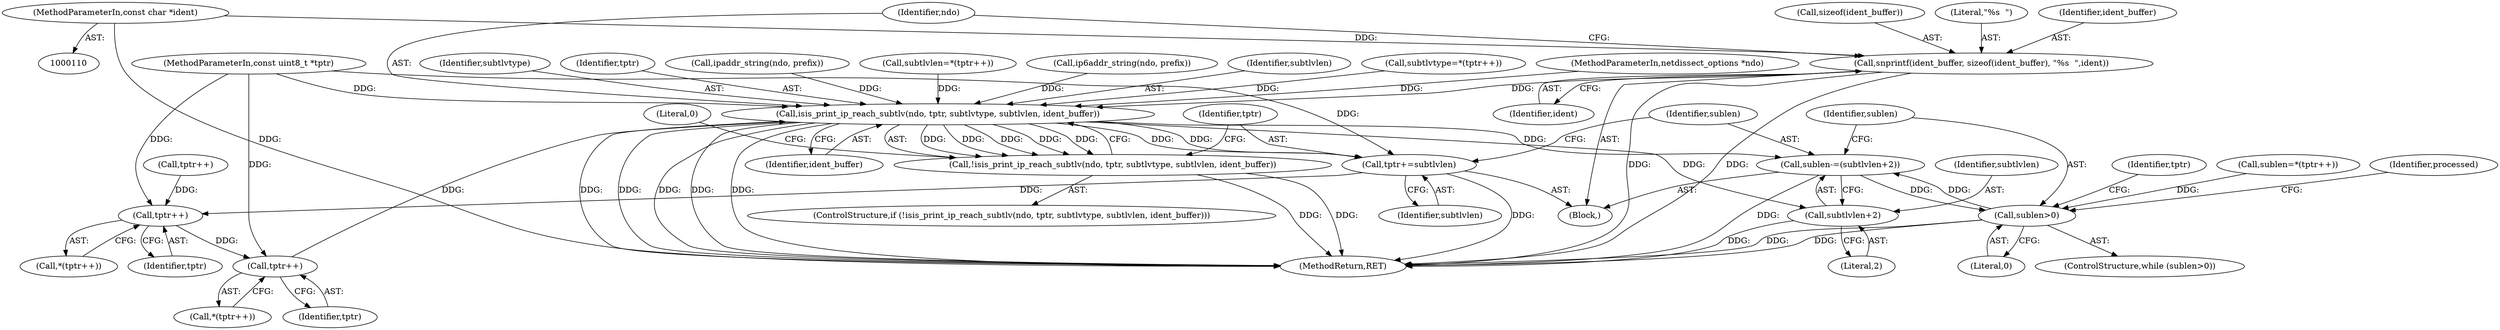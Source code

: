 digraph "0_tcpdump_979dcefd7b259e9e233f77fe1c5312793bfd948f@API" {
"1000398" [label="(Call,snprintf(ident_buffer, sizeof(ident_buffer), \"%s  \",ident))"];
"1000113" [label="(MethodParameterIn,const char *ident)"];
"1000406" [label="(Call,isis_print_ip_reach_subtlv(ndo, tptr, subtlvtype, subtlvlen, ident_buffer))"];
"1000405" [label="(Call,!isis_print_ip_reach_subtlv(ndo, tptr, subtlvtype, subtlvlen, ident_buffer))"];
"1000414" [label="(Call,tptr+=subtlvlen)"];
"1000391" [label="(Call,tptr++)"];
"1000396" [label="(Call,tptr++)"];
"1000417" [label="(Call,sublen-=(subtlvlen+2))"];
"1000376" [label="(Call,sublen>0)"];
"1000419" [label="(Call,subtlvlen+2)"];
"1000424" [label="(MethodReturn,RET)"];
"1000396" [label="(Call,tptr++)"];
"1000404" [label="(ControlStructure,if (!isis_print_ip_reach_subtlv(ndo, tptr, subtlvtype, subtlvlen, ident_buffer)))"];
"1000384" [label="(Identifier,tptr)"];
"1000391" [label="(Call,tptr++)"];
"1000362" [label="(Call,tptr++)"];
"1000409" [label="(Identifier,subtlvtype)"];
"1000417" [label="(Call,sublen-=(subtlvlen+2))"];
"1000408" [label="(Identifier,tptr)"];
"1000405" [label="(Call,!isis_print_ip_reach_subtlv(ndo, tptr, subtlvtype, subtlvlen, ident_buffer))"];
"1000375" [label="(ControlStructure,while (sublen>0))"];
"1000359" [label="(Call,sublen=*(tptr++))"];
"1000395" [label="(Call,*(tptr++))"];
"1000113" [label="(MethodParameterIn,const char *ident)"];
"1000411" [label="(Identifier,ident_buffer)"];
"1000421" [label="(Literal,2)"];
"1000111" [label="(MethodParameterIn,netdissect_options *ndo)"];
"1000397" [label="(Identifier,tptr)"];
"1000406" [label="(Call,isis_print_ip_reach_subtlv(ndo, tptr, subtlvtype, subtlvlen, ident_buffer))"];
"1000112" [label="(MethodParameterIn,const uint8_t *tptr)"];
"1000415" [label="(Identifier,tptr)"];
"1000377" [label="(Identifier,sublen)"];
"1000378" [label="(Literal,0)"];
"1000413" [label="(Literal,0)"];
"1000407" [label="(Identifier,ndo)"];
"1000376" [label="(Call,sublen>0)"];
"1000271" [label="(Call,ipaddr_string(ndo, prefix))"];
"1000423" [label="(Identifier,processed)"];
"1000414" [label="(Call,tptr+=subtlvlen)"];
"1000398" [label="(Call,snprintf(ident_buffer, sizeof(ident_buffer), \"%s  \",ident))"];
"1000420" [label="(Identifier,subtlvlen)"];
"1000393" [label="(Call,subtlvlen=*(tptr++))"];
"1000392" [label="(Identifier,tptr)"];
"1000419" [label="(Call,subtlvlen+2)"];
"1000288" [label="(Call,ip6addr_string(ndo, prefix))"];
"1000390" [label="(Call,*(tptr++))"];
"1000403" [label="(Identifier,ident)"];
"1000410" [label="(Identifier,subtlvlen)"];
"1000388" [label="(Call,subtlvtype=*(tptr++))"];
"1000402" [label="(Literal,\"%s  \")"];
"1000416" [label="(Identifier,subtlvlen)"];
"1000379" [label="(Block,)"];
"1000418" [label="(Identifier,sublen)"];
"1000399" [label="(Identifier,ident_buffer)"];
"1000400" [label="(Call,sizeof(ident_buffer))"];
"1000398" -> "1000379"  [label="AST: "];
"1000398" -> "1000403"  [label="CFG: "];
"1000399" -> "1000398"  [label="AST: "];
"1000400" -> "1000398"  [label="AST: "];
"1000402" -> "1000398"  [label="AST: "];
"1000403" -> "1000398"  [label="AST: "];
"1000407" -> "1000398"  [label="CFG: "];
"1000398" -> "1000424"  [label="DDG: "];
"1000398" -> "1000424"  [label="DDG: "];
"1000113" -> "1000398"  [label="DDG: "];
"1000398" -> "1000406"  [label="DDG: "];
"1000113" -> "1000110"  [label="AST: "];
"1000113" -> "1000424"  [label="DDG: "];
"1000406" -> "1000405"  [label="AST: "];
"1000406" -> "1000411"  [label="CFG: "];
"1000407" -> "1000406"  [label="AST: "];
"1000408" -> "1000406"  [label="AST: "];
"1000409" -> "1000406"  [label="AST: "];
"1000410" -> "1000406"  [label="AST: "];
"1000411" -> "1000406"  [label="AST: "];
"1000405" -> "1000406"  [label="CFG: "];
"1000406" -> "1000424"  [label="DDG: "];
"1000406" -> "1000424"  [label="DDG: "];
"1000406" -> "1000424"  [label="DDG: "];
"1000406" -> "1000424"  [label="DDG: "];
"1000406" -> "1000424"  [label="DDG: "];
"1000406" -> "1000405"  [label="DDG: "];
"1000406" -> "1000405"  [label="DDG: "];
"1000406" -> "1000405"  [label="DDG: "];
"1000406" -> "1000405"  [label="DDG: "];
"1000406" -> "1000405"  [label="DDG: "];
"1000288" -> "1000406"  [label="DDG: "];
"1000271" -> "1000406"  [label="DDG: "];
"1000111" -> "1000406"  [label="DDG: "];
"1000396" -> "1000406"  [label="DDG: "];
"1000112" -> "1000406"  [label="DDG: "];
"1000388" -> "1000406"  [label="DDG: "];
"1000393" -> "1000406"  [label="DDG: "];
"1000406" -> "1000414"  [label="DDG: "];
"1000406" -> "1000414"  [label="DDG: "];
"1000406" -> "1000417"  [label="DDG: "];
"1000406" -> "1000419"  [label="DDG: "];
"1000405" -> "1000404"  [label="AST: "];
"1000413" -> "1000405"  [label="CFG: "];
"1000415" -> "1000405"  [label="CFG: "];
"1000405" -> "1000424"  [label="DDG: "];
"1000405" -> "1000424"  [label="DDG: "];
"1000414" -> "1000379"  [label="AST: "];
"1000414" -> "1000416"  [label="CFG: "];
"1000415" -> "1000414"  [label="AST: "];
"1000416" -> "1000414"  [label="AST: "];
"1000418" -> "1000414"  [label="CFG: "];
"1000414" -> "1000424"  [label="DDG: "];
"1000414" -> "1000391"  [label="DDG: "];
"1000112" -> "1000414"  [label="DDG: "];
"1000391" -> "1000390"  [label="AST: "];
"1000391" -> "1000392"  [label="CFG: "];
"1000392" -> "1000391"  [label="AST: "];
"1000390" -> "1000391"  [label="CFG: "];
"1000362" -> "1000391"  [label="DDG: "];
"1000112" -> "1000391"  [label="DDG: "];
"1000391" -> "1000396"  [label="DDG: "];
"1000396" -> "1000395"  [label="AST: "];
"1000396" -> "1000397"  [label="CFG: "];
"1000397" -> "1000396"  [label="AST: "];
"1000395" -> "1000396"  [label="CFG: "];
"1000112" -> "1000396"  [label="DDG: "];
"1000417" -> "1000379"  [label="AST: "];
"1000417" -> "1000419"  [label="CFG: "];
"1000418" -> "1000417"  [label="AST: "];
"1000419" -> "1000417"  [label="AST: "];
"1000377" -> "1000417"  [label="CFG: "];
"1000417" -> "1000424"  [label="DDG: "];
"1000417" -> "1000376"  [label="DDG: "];
"1000376" -> "1000417"  [label="DDG: "];
"1000376" -> "1000375"  [label="AST: "];
"1000376" -> "1000378"  [label="CFG: "];
"1000377" -> "1000376"  [label="AST: "];
"1000378" -> "1000376"  [label="AST: "];
"1000384" -> "1000376"  [label="CFG: "];
"1000423" -> "1000376"  [label="CFG: "];
"1000376" -> "1000424"  [label="DDG: "];
"1000376" -> "1000424"  [label="DDG: "];
"1000359" -> "1000376"  [label="DDG: "];
"1000419" -> "1000421"  [label="CFG: "];
"1000420" -> "1000419"  [label="AST: "];
"1000421" -> "1000419"  [label="AST: "];
"1000419" -> "1000424"  [label="DDG: "];
}

